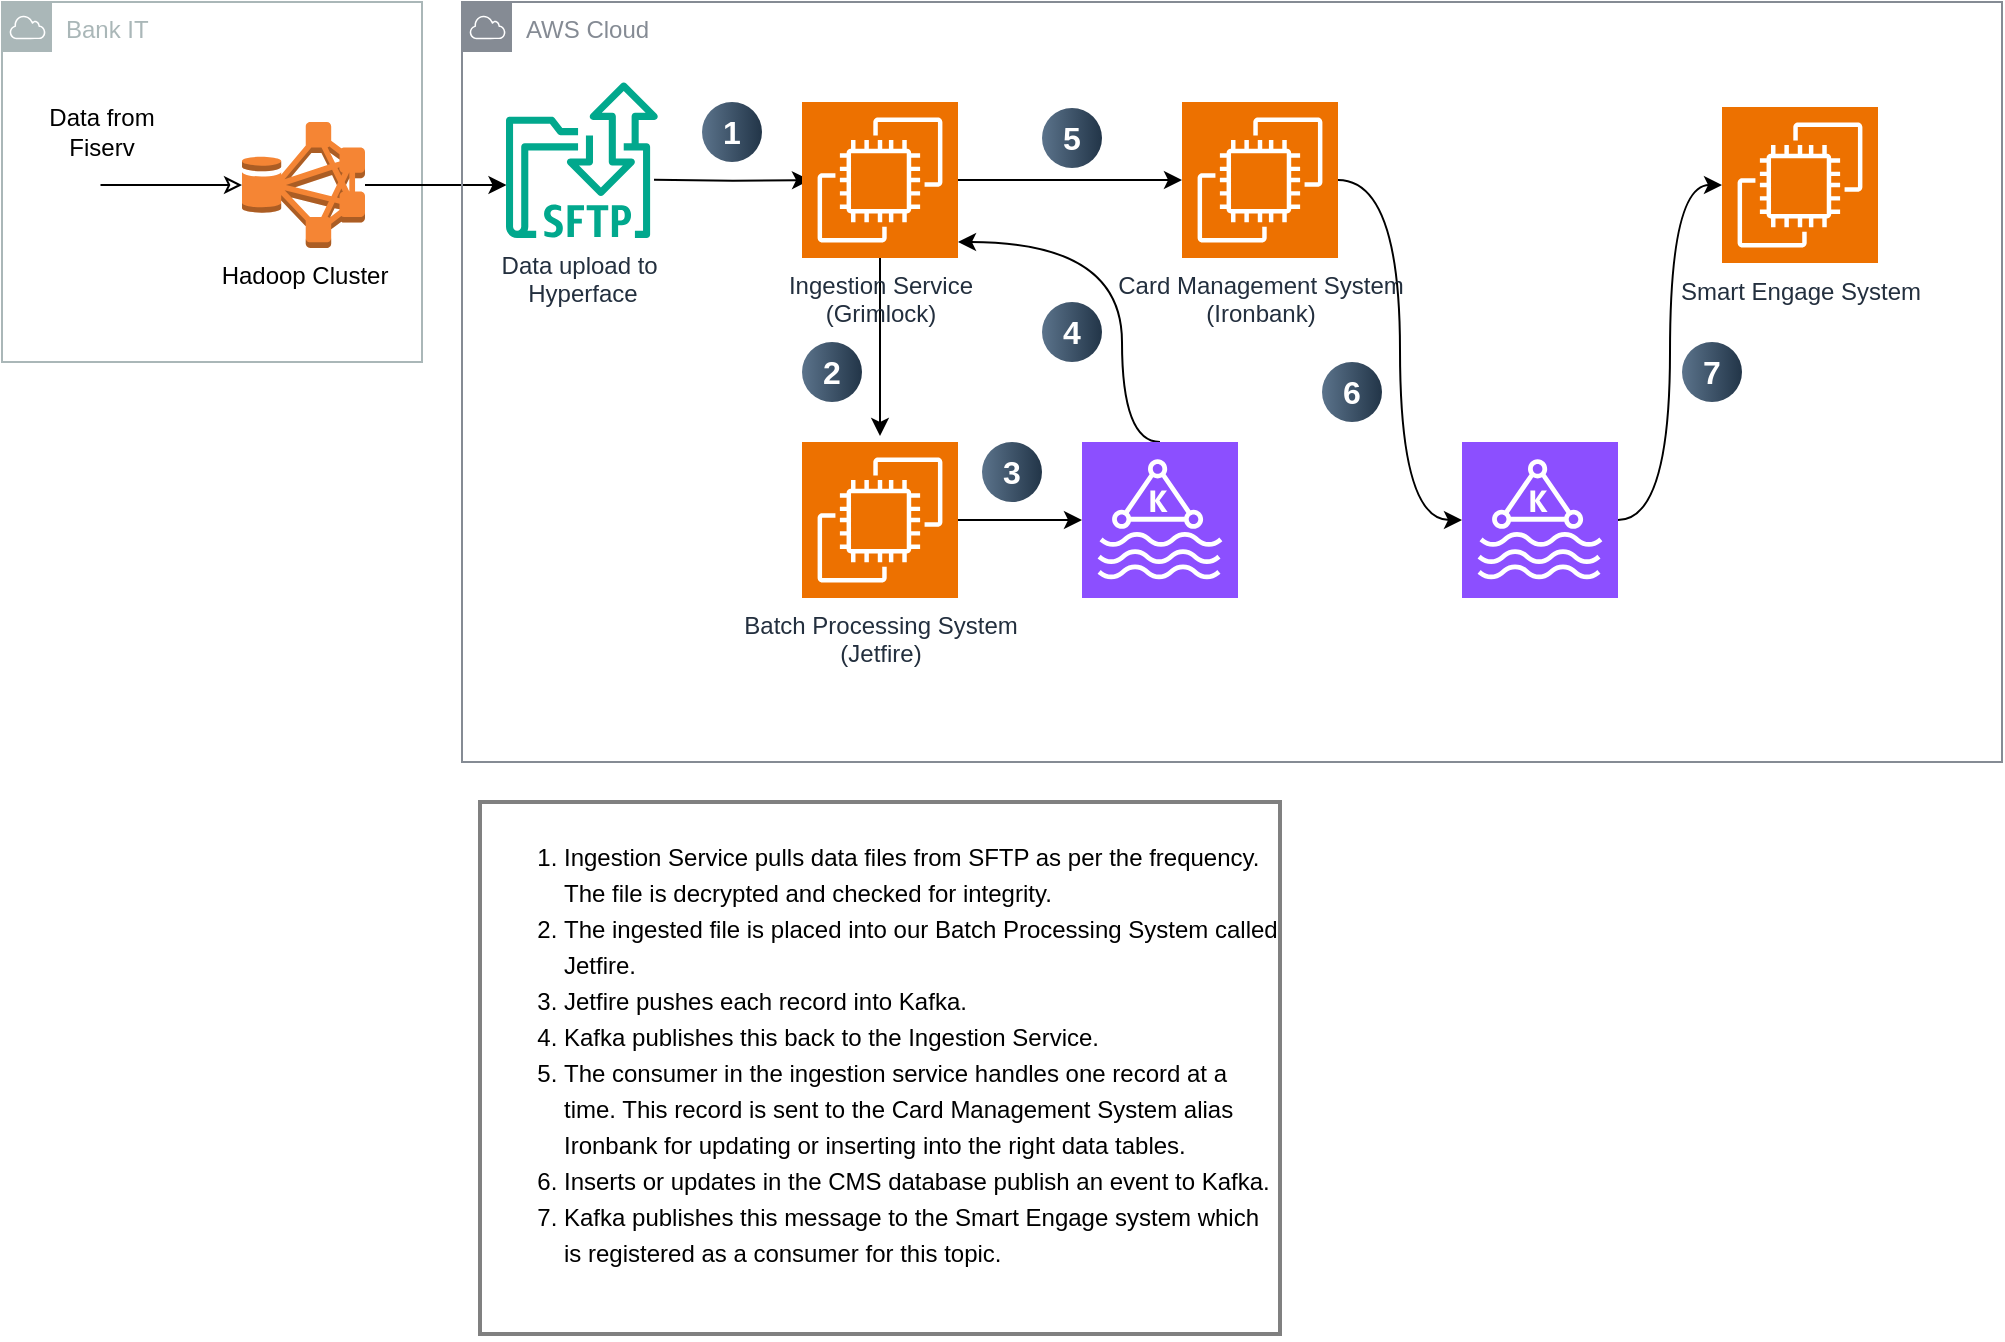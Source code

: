 <mxfile version="24.8.1">
  <diagram name="Page-1" id="fZuBEkGUR0xDHig7RN8K">
    <mxGraphModel dx="763" dy="490" grid="1" gridSize="10" guides="1" tooltips="1" connect="1" arrows="1" fold="1" page="1" pageScale="1" pageWidth="1169" pageHeight="827" math="0" shadow="0">
      <root>
        <mxCell id="0" />
        <mxCell id="1" parent="0" />
        <mxCell id="jYgNeBz4wBcF9DyLLT3X-1" value="Bank IT" style="sketch=0;outlineConnect=0;gradientColor=none;html=1;whiteSpace=wrap;fontSize=12;fontStyle=0;shape=mxgraph.aws4.group;grIcon=mxgraph.aws4.group_aws_cloud;strokeColor=#AAB7B8;fillColor=none;verticalAlign=top;align=left;spacingLeft=30;fontColor=#AAB7B8;dashed=0;" vertex="1" parent="1">
          <mxGeometry x="50" y="70" width="210" height="180" as="geometry" />
        </mxCell>
        <mxCell id="jYgNeBz4wBcF9DyLLT3X-10" value="" style="edgeStyle=orthogonalEdgeStyle;rounded=0;orthogonalLoop=1;jettySize=auto;html=1;startArrow=classic;startFill=0;endArrow=none;endFill=0;" edge="1" parent="1" source="jYgNeBz4wBcF9DyLLT3X-2">
          <mxGeometry relative="1" as="geometry">
            <mxPoint x="99.25" y="161.5" as="targetPoint" />
          </mxGeometry>
        </mxCell>
        <mxCell id="jYgNeBz4wBcF9DyLLT3X-13" value="" style="edgeStyle=orthogonalEdgeStyle;rounded=0;orthogonalLoop=1;jettySize=auto;html=1;" edge="1" parent="1" source="jYgNeBz4wBcF9DyLLT3X-2">
          <mxGeometry relative="1" as="geometry">
            <mxPoint x="302.25" y="161.5" as="targetPoint" />
          </mxGeometry>
        </mxCell>
        <mxCell id="jYgNeBz4wBcF9DyLLT3X-2" value="Hadoop Cluster" style="outlineConnect=0;dashed=0;verticalLabelPosition=bottom;verticalAlign=top;align=center;html=1;shape=mxgraph.aws3.hdfs_cluster;fillColor=#F58534;gradientColor=none;" vertex="1" parent="1">
          <mxGeometry x="170" y="130" width="61.5" height="63" as="geometry" />
        </mxCell>
        <mxCell id="jYgNeBz4wBcF9DyLLT3X-4" value="" style="edgeStyle=orthogonalEdgeStyle;rounded=0;orthogonalLoop=1;jettySize=auto;html=1;" edge="1" parent="1" source="jYgNeBz4wBcF9DyLLT3X-1" target="jYgNeBz4wBcF9DyLLT3X-2">
          <mxGeometry relative="1" as="geometry">
            <mxPoint x="119" y="161.5" as="sourcePoint" />
            <Array as="points">
              <mxPoint x="100" y="160" />
              <mxPoint x="100" y="160" />
            </Array>
          </mxGeometry>
        </mxCell>
        <mxCell id="jYgNeBz4wBcF9DyLLT3X-11" value="Data from Fiserv" style="text;html=1;align=center;verticalAlign=middle;whiteSpace=wrap;rounded=0;" vertex="1" parent="1">
          <mxGeometry x="70" y="120" width="60" height="30" as="geometry" />
        </mxCell>
        <mxCell id="jYgNeBz4wBcF9DyLLT3X-16" value="" style="edgeStyle=orthogonalEdgeStyle;rounded=0;orthogonalLoop=1;jettySize=auto;html=1;" edge="1" parent="1">
          <mxGeometry relative="1" as="geometry">
            <mxPoint x="376.0" y="158.935" as="sourcePoint" />
            <mxPoint x="454" y="159" as="targetPoint" />
          </mxGeometry>
        </mxCell>
        <mxCell id="jYgNeBz4wBcF9DyLLT3X-14" value="Data upload to&amp;nbsp;&lt;div&gt;Hyperface&lt;/div&gt;" style="sketch=0;outlineConnect=0;fontColor=#232F3E;gradientColor=none;fillColor=#01A88D;strokeColor=none;dashed=0;verticalLabelPosition=bottom;verticalAlign=top;align=center;html=1;fontSize=12;fontStyle=0;aspect=fixed;shape=mxgraph.aws4.transfer_for_sftp_resource;" vertex="1" parent="1">
          <mxGeometry x="302" y="110" width="76" height="78" as="geometry" />
        </mxCell>
        <mxCell id="jYgNeBz4wBcF9DyLLT3X-20" value="" style="edgeStyle=orthogonalEdgeStyle;rounded=0;orthogonalLoop=1;jettySize=auto;html=1;" edge="1" parent="1" source="jYgNeBz4wBcF9DyLLT3X-18">
          <mxGeometry relative="1" as="geometry">
            <mxPoint x="489" y="287" as="targetPoint" />
          </mxGeometry>
        </mxCell>
        <mxCell id="jYgNeBz4wBcF9DyLLT3X-43" value="" style="edgeStyle=orthogonalEdgeStyle;rounded=0;orthogonalLoop=1;jettySize=auto;html=1;" edge="1" parent="1" source="jYgNeBz4wBcF9DyLLT3X-18" target="jYgNeBz4wBcF9DyLLT3X-28">
          <mxGeometry relative="1" as="geometry" />
        </mxCell>
        <mxCell id="jYgNeBz4wBcF9DyLLT3X-18" value="Ingestion Service&lt;div&gt;(Grimlock)&lt;/div&gt;" style="sketch=0;points=[[0,0,0],[0.25,0,0],[0.5,0,0],[0.75,0,0],[1,0,0],[0,1,0],[0.25,1,0],[0.5,1,0],[0.75,1,0],[1,1,0],[0,0.25,0],[0,0.5,0],[0,0.75,0],[1,0.25,0],[1,0.5,0],[1,0.75,0]];outlineConnect=0;fontColor=#232F3E;fillColor=#ED7100;strokeColor=#ffffff;dashed=0;verticalLabelPosition=bottom;verticalAlign=top;align=center;html=1;fontSize=12;fontStyle=0;aspect=fixed;shape=mxgraph.aws4.resourceIcon;resIcon=mxgraph.aws4.ec2;" vertex="1" parent="1">
          <mxGeometry x="450" y="120" width="78" height="78" as="geometry" />
        </mxCell>
        <mxCell id="jYgNeBz4wBcF9DyLLT3X-23" value="" style="edgeStyle=orthogonalEdgeStyle;rounded=0;orthogonalLoop=1;jettySize=auto;html=1;" edge="1" parent="1" source="jYgNeBz4wBcF9DyLLT3X-21" target="jYgNeBz4wBcF9DyLLT3X-22">
          <mxGeometry relative="1" as="geometry" />
        </mxCell>
        <mxCell id="jYgNeBz4wBcF9DyLLT3X-21" value="&lt;div&gt;Batch Processing System&lt;/div&gt;&lt;div&gt;(Jetfire)&lt;/div&gt;" style="sketch=0;points=[[0,0,0],[0.25,0,0],[0.5,0,0],[0.75,0,0],[1,0,0],[0,1,0],[0.25,1,0],[0.5,1,0],[0.75,1,0],[1,1,0],[0,0.25,0],[0,0.5,0],[0,0.75,0],[1,0.25,0],[1,0.5,0],[1,0.75,0]];outlineConnect=0;fontColor=#232F3E;fillColor=#ED7100;strokeColor=#ffffff;dashed=0;verticalLabelPosition=bottom;verticalAlign=top;align=center;html=1;fontSize=12;fontStyle=0;aspect=fixed;shape=mxgraph.aws4.resourceIcon;resIcon=mxgraph.aws4.ec2;" vertex="1" parent="1">
          <mxGeometry x="450" y="290" width="78" height="78" as="geometry" />
        </mxCell>
        <mxCell id="jYgNeBz4wBcF9DyLLT3X-25" value="" style="edgeStyle=orthogonalEdgeStyle;rounded=0;orthogonalLoop=1;jettySize=auto;html=1;curved=1;exitX=0.5;exitY=0;exitDx=0;exitDy=0;exitPerimeter=0;" edge="1" parent="1" source="jYgNeBz4wBcF9DyLLT3X-22">
          <mxGeometry relative="1" as="geometry">
            <mxPoint x="528" y="190" as="targetPoint" />
            <Array as="points">
              <mxPoint x="610" y="290" />
              <mxPoint x="610" y="190" />
              <mxPoint x="528" y="190" />
            </Array>
          </mxGeometry>
        </mxCell>
        <mxCell id="jYgNeBz4wBcF9DyLLT3X-22" value="" style="sketch=0;points=[[0,0,0],[0.25,0,0],[0.5,0,0],[0.75,0,0],[1,0,0],[0,1,0],[0.25,1,0],[0.5,1,0],[0.75,1,0],[1,1,0],[0,0.25,0],[0,0.5,0],[0,0.75,0],[1,0.25,0],[1,0.5,0],[1,0.75,0]];outlineConnect=0;fontColor=#232F3E;fillColor=#8C4FFF;strokeColor=#ffffff;dashed=0;verticalLabelPosition=bottom;verticalAlign=top;align=center;html=1;fontSize=12;fontStyle=0;aspect=fixed;shape=mxgraph.aws4.resourceIcon;resIcon=mxgraph.aws4.managed_streaming_for_kafka;" vertex="1" parent="1">
          <mxGeometry x="590" y="290" width="78" height="78" as="geometry" />
        </mxCell>
        <mxCell id="jYgNeBz4wBcF9DyLLT3X-31" value="" style="edgeStyle=orthogonalEdgeStyle;rounded=0;orthogonalLoop=1;jettySize=auto;html=1;curved=1;entryX=0;entryY=0.5;entryDx=0;entryDy=0;entryPerimeter=0;" edge="1" parent="1" source="jYgNeBz4wBcF9DyLLT3X-28" target="jYgNeBz4wBcF9DyLLT3X-29">
          <mxGeometry relative="1" as="geometry">
            <mxPoint x="867" y="149" as="targetPoint" />
          </mxGeometry>
        </mxCell>
        <mxCell id="jYgNeBz4wBcF9DyLLT3X-28" value="Card Management System&lt;div&gt;(Ironbank)&lt;/div&gt;" style="sketch=0;points=[[0,0,0],[0.25,0,0],[0.5,0,0],[0.75,0,0],[1,0,0],[0,1,0],[0.25,1,0],[0.5,1,0],[0.75,1,0],[1,1,0],[0,0.25,0],[0,0.5,0],[0,0.75,0],[1,0.25,0],[1,0.5,0],[1,0.75,0]];outlineConnect=0;fontColor=#232F3E;fillColor=#ED7100;strokeColor=#ffffff;dashed=0;verticalLabelPosition=bottom;verticalAlign=top;align=center;html=1;fontSize=12;fontStyle=0;aspect=fixed;shape=mxgraph.aws4.resourceIcon;resIcon=mxgraph.aws4.ec2;" vertex="1" parent="1">
          <mxGeometry x="640" y="120" width="78" height="78" as="geometry" />
        </mxCell>
        <mxCell id="jYgNeBz4wBcF9DyLLT3X-38" value="" style="edgeStyle=orthogonalEdgeStyle;rounded=0;orthogonalLoop=1;jettySize=auto;html=1;curved=1;entryX=0;entryY=0.5;entryDx=0;entryDy=0;entryPerimeter=0;" edge="1" parent="1" source="jYgNeBz4wBcF9DyLLT3X-29" target="jYgNeBz4wBcF9DyLLT3X-34">
          <mxGeometry relative="1" as="geometry">
            <mxPoint x="937" y="329" as="targetPoint" />
          </mxGeometry>
        </mxCell>
        <mxCell id="jYgNeBz4wBcF9DyLLT3X-29" value="" style="sketch=0;points=[[0,0,0],[0.25,0,0],[0.5,0,0],[0.75,0,0],[1,0,0],[0,1,0],[0.25,1,0],[0.5,1,0],[0.75,1,0],[1,1,0],[0,0.25,0],[0,0.5,0],[0,0.75,0],[1,0.25,0],[1,0.5,0],[1,0.75,0]];outlineConnect=0;fontColor=#232F3E;fillColor=#8C4FFF;strokeColor=#ffffff;dashed=0;verticalLabelPosition=bottom;verticalAlign=top;align=center;html=1;fontSize=12;fontStyle=0;aspect=fixed;shape=mxgraph.aws4.resourceIcon;resIcon=mxgraph.aws4.managed_streaming_for_kafka;" vertex="1" parent="1">
          <mxGeometry x="780" y="290" width="78" height="78" as="geometry" />
        </mxCell>
        <mxCell id="jYgNeBz4wBcF9DyLLT3X-34" value="Smart Engage System" style="sketch=0;points=[[0,0,0],[0.25,0,0],[0.5,0,0],[0.75,0,0],[1,0,0],[0,1,0],[0.25,1,0],[0.5,1,0],[0.75,1,0],[1,1,0],[0,0.25,0],[0,0.5,0],[0,0.75,0],[1,0.25,0],[1,0.5,0],[1,0.75,0]];outlineConnect=0;fontColor=#232F3E;fillColor=#ED7100;strokeColor=#ffffff;dashed=0;verticalLabelPosition=bottom;verticalAlign=top;align=center;html=1;fontSize=12;fontStyle=0;aspect=fixed;shape=mxgraph.aws4.resourceIcon;resIcon=mxgraph.aws4.ec2;" vertex="1" parent="1">
          <mxGeometry x="910" y="122.5" width="78" height="78" as="geometry" />
        </mxCell>
        <mxCell id="jYgNeBz4wBcF9DyLLT3X-39" value="1" style="ellipse;whiteSpace=wrap;html=1;aspect=fixed;rotation=0;gradientColor=#223548;strokeColor=none;gradientDirection=east;fillColor=#5b738b;rounded=0;pointerEvents=0;fontFamily=Helvetica;fontSize=16;fontColor=#FFFFFF;spacingTop=4;spacingBottom=4;spacingLeft=4;spacingRight=4;points=[];fontStyle=1" vertex="1" parent="1">
          <mxGeometry x="400" y="120" width="30" height="30" as="geometry" />
        </mxCell>
        <mxCell id="jYgNeBz4wBcF9DyLLT3X-40" value="2" style="ellipse;whiteSpace=wrap;html=1;aspect=fixed;rotation=0;gradientColor=#223548;strokeColor=none;gradientDirection=east;fillColor=#5b738b;rounded=0;pointerEvents=0;fontFamily=Helvetica;fontSize=16;fontColor=#FFFFFF;spacingTop=4;spacingBottom=4;spacingLeft=4;spacingRight=4;points=[];fontStyle=1" vertex="1" parent="1">
          <mxGeometry x="450" y="240" width="30" height="30" as="geometry" />
        </mxCell>
        <mxCell id="jYgNeBz4wBcF9DyLLT3X-41" value="3" style="ellipse;whiteSpace=wrap;html=1;aspect=fixed;rotation=0;gradientColor=#223548;strokeColor=none;gradientDirection=east;fillColor=#5b738b;rounded=0;pointerEvents=0;fontFamily=Helvetica;fontSize=16;fontColor=#FFFFFF;spacingTop=4;spacingBottom=4;spacingLeft=4;spacingRight=4;points=[];fontStyle=1" vertex="1" parent="1">
          <mxGeometry x="540" y="290" width="30" height="30" as="geometry" />
        </mxCell>
        <mxCell id="jYgNeBz4wBcF9DyLLT3X-42" value="4" style="ellipse;whiteSpace=wrap;html=1;aspect=fixed;rotation=0;gradientColor=#223548;strokeColor=none;gradientDirection=east;fillColor=#5b738b;rounded=0;pointerEvents=0;fontFamily=Helvetica;fontSize=16;fontColor=#FFFFFF;spacingTop=4;spacingBottom=4;spacingLeft=4;spacingRight=4;points=[];fontStyle=1" vertex="1" parent="1">
          <mxGeometry x="570" y="220" width="30" height="30" as="geometry" />
        </mxCell>
        <mxCell id="jYgNeBz4wBcF9DyLLT3X-44" value="5" style="ellipse;whiteSpace=wrap;html=1;aspect=fixed;rotation=0;gradientColor=#223548;strokeColor=none;gradientDirection=east;fillColor=#5b738b;rounded=0;pointerEvents=0;fontFamily=Helvetica;fontSize=16;fontColor=#FFFFFF;spacingTop=4;spacingBottom=4;spacingLeft=4;spacingRight=4;points=[];fontStyle=1" vertex="1" parent="1">
          <mxGeometry x="570" y="123" width="30" height="30" as="geometry" />
        </mxCell>
        <mxCell id="jYgNeBz4wBcF9DyLLT3X-45" value="6" style="ellipse;whiteSpace=wrap;html=1;aspect=fixed;rotation=0;gradientColor=#223548;strokeColor=none;gradientDirection=east;fillColor=#5b738b;rounded=0;pointerEvents=0;fontFamily=Helvetica;fontSize=16;fontColor=#FFFFFF;spacingTop=4;spacingBottom=4;spacingLeft=4;spacingRight=4;points=[];fontStyle=1" vertex="1" parent="1">
          <mxGeometry x="710" y="250" width="30" height="30" as="geometry" />
        </mxCell>
        <mxCell id="jYgNeBz4wBcF9DyLLT3X-46" value="7" style="ellipse;whiteSpace=wrap;html=1;aspect=fixed;rotation=0;gradientColor=#223548;strokeColor=none;gradientDirection=east;fillColor=#5b738b;rounded=0;pointerEvents=0;fontFamily=Helvetica;fontSize=16;fontColor=#FFFFFF;spacingTop=4;spacingBottom=4;spacingLeft=4;spacingRight=4;points=[];fontStyle=1" vertex="1" parent="1">
          <mxGeometry x="890" y="240" width="30" height="30" as="geometry" />
        </mxCell>
        <mxCell id="jYgNeBz4wBcF9DyLLT3X-48" value="&lt;ol style=&quot;line-height: 150%;&quot;&gt;&lt;li&gt;&lt;span style=&quot;background-color: initial;&quot;&gt;Ingestion Service pulls data files from SFTP as per the frequency. The file is decrypted and checked for integrity.&amp;nbsp;&lt;/span&gt;&lt;br&gt;&lt;/li&gt;&lt;li&gt;The ingested file is placed into our Batch Processing System called Jetfire.&amp;nbsp;&lt;/li&gt;&lt;li&gt;Jetfire pushes each record into Kafka.&amp;nbsp;&lt;/li&gt;&lt;li&gt;Kafka publishes this back to the Ingestion Service.&amp;nbsp;&lt;/li&gt;&lt;li&gt;The consumer in the ingestion service handles one record at a time. This record is sent to the Card Management System alias Ironbank for updating or inserting into the right data tables.&amp;nbsp;&lt;/li&gt;&lt;li&gt;Inserts or updates in the CMS database publish an event to Kafka.&lt;/li&gt;&lt;li&gt;Kafka publishes this message to the Smart Engage system which is registered as a consumer for this topic.&amp;nbsp;&amp;nbsp;&lt;/li&gt;&lt;/ol&gt;" style="text;html=1;whiteSpace=wrap;verticalAlign=top;overflow=hidden;fillColor=default;strokeColor=#808080;strokeWidth=2;" vertex="1" parent="1">
          <mxGeometry x="289" y="470" width="400" height="266" as="geometry" />
        </mxCell>
        <mxCell id="jYgNeBz4wBcF9DyLLT3X-49" value="AWS Cloud" style="sketch=0;outlineConnect=0;gradientColor=none;html=1;whiteSpace=wrap;fontSize=12;fontStyle=0;shape=mxgraph.aws4.group;grIcon=mxgraph.aws4.group_aws_cloud;strokeColor=#858B94;fillColor=none;verticalAlign=top;align=left;spacingLeft=30;fontColor=#858B94;dashed=0;" vertex="1" parent="1">
          <mxGeometry x="280" y="70" width="770" height="380" as="geometry" />
        </mxCell>
      </root>
    </mxGraphModel>
  </diagram>
</mxfile>
